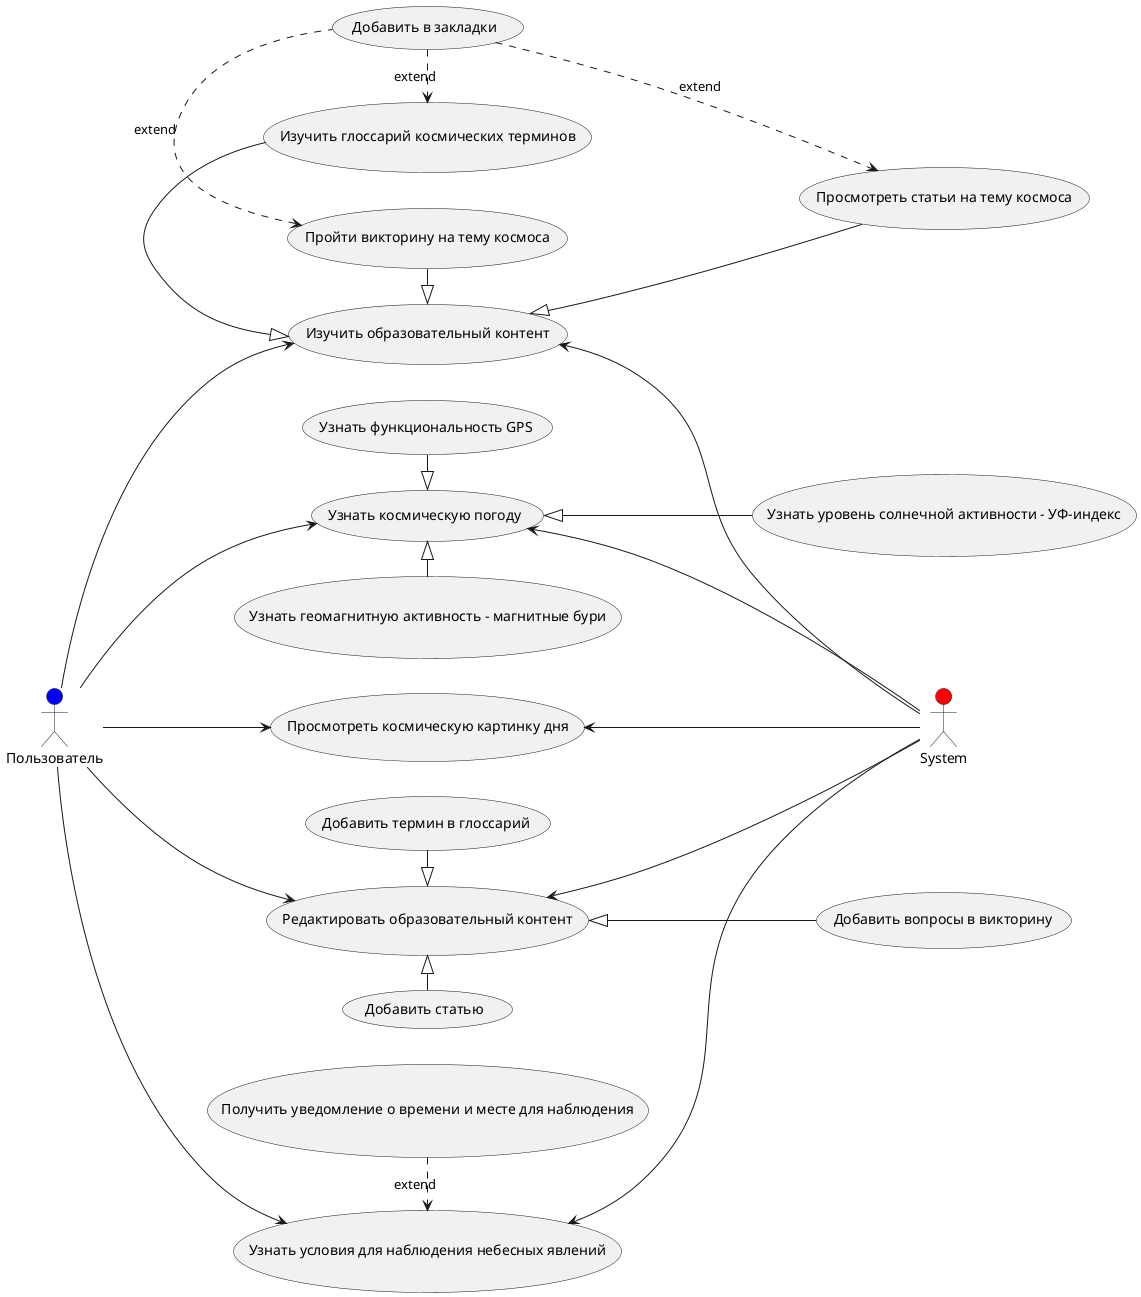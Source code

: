 @startuml

left to right direction

actor Пользователь as User #blue
actor System #red

User --> (Изучить образовательный контент)
(Изучить образовательный контент) <-- System
(Изучить образовательный контент) <|-left- (Пройти викторину на тему космоса)
(Изучить образовательный контент) <|-left- (Изучить глоссарий космических терминов)
(Изучить образовательный контент) <|-- (Просмотреть статьи на тему космоса)

User --> (Узнать условия для наблюдения небесных явлений)
(Узнать условия для наблюдения небесных явлений) <-- System
(Получить уведомление о времени и месте для наблюдения) .> (Узнать условия для наблюдения небесных явлений) : extend

User --> (Узнать космическую погоду)
(Узнать космическую погоду) <-- System
(Узнать космическую погоду) <|-- (Узнать уровень солнечной активности - УФ-индекс)
(Узнать космическую погоду) <|-left- (Узнать функциональность GPS)
(Узнать космическую погоду) <|-right- (Узнать геомагнитную активность - магнитные бури)

User --> (Просмотреть космическую картинку дня)
(Просмотреть космическую картинку дня) <-- System

User --> (Редактировать образовательный контент)
(Редактировать образовательный контент) <-- System
(Редактировать образовательный контент) <|-left- (Добавить термин в глоссарий)
(Редактировать образовательный контент) <|-right- (Добавить статью)
(Редактировать образовательный контент) <|-- (Добавить вопросы в викторину)


(Добавить в закладки) ..> (Просмотреть статьи на тему космоса) : extend
(Добавить в закладки) .> (Изучить глоссарий космических терминов) : extend
(Добавить в закладки) .left.> (Пройти викторину на тему космоса) : extend

@enduml
